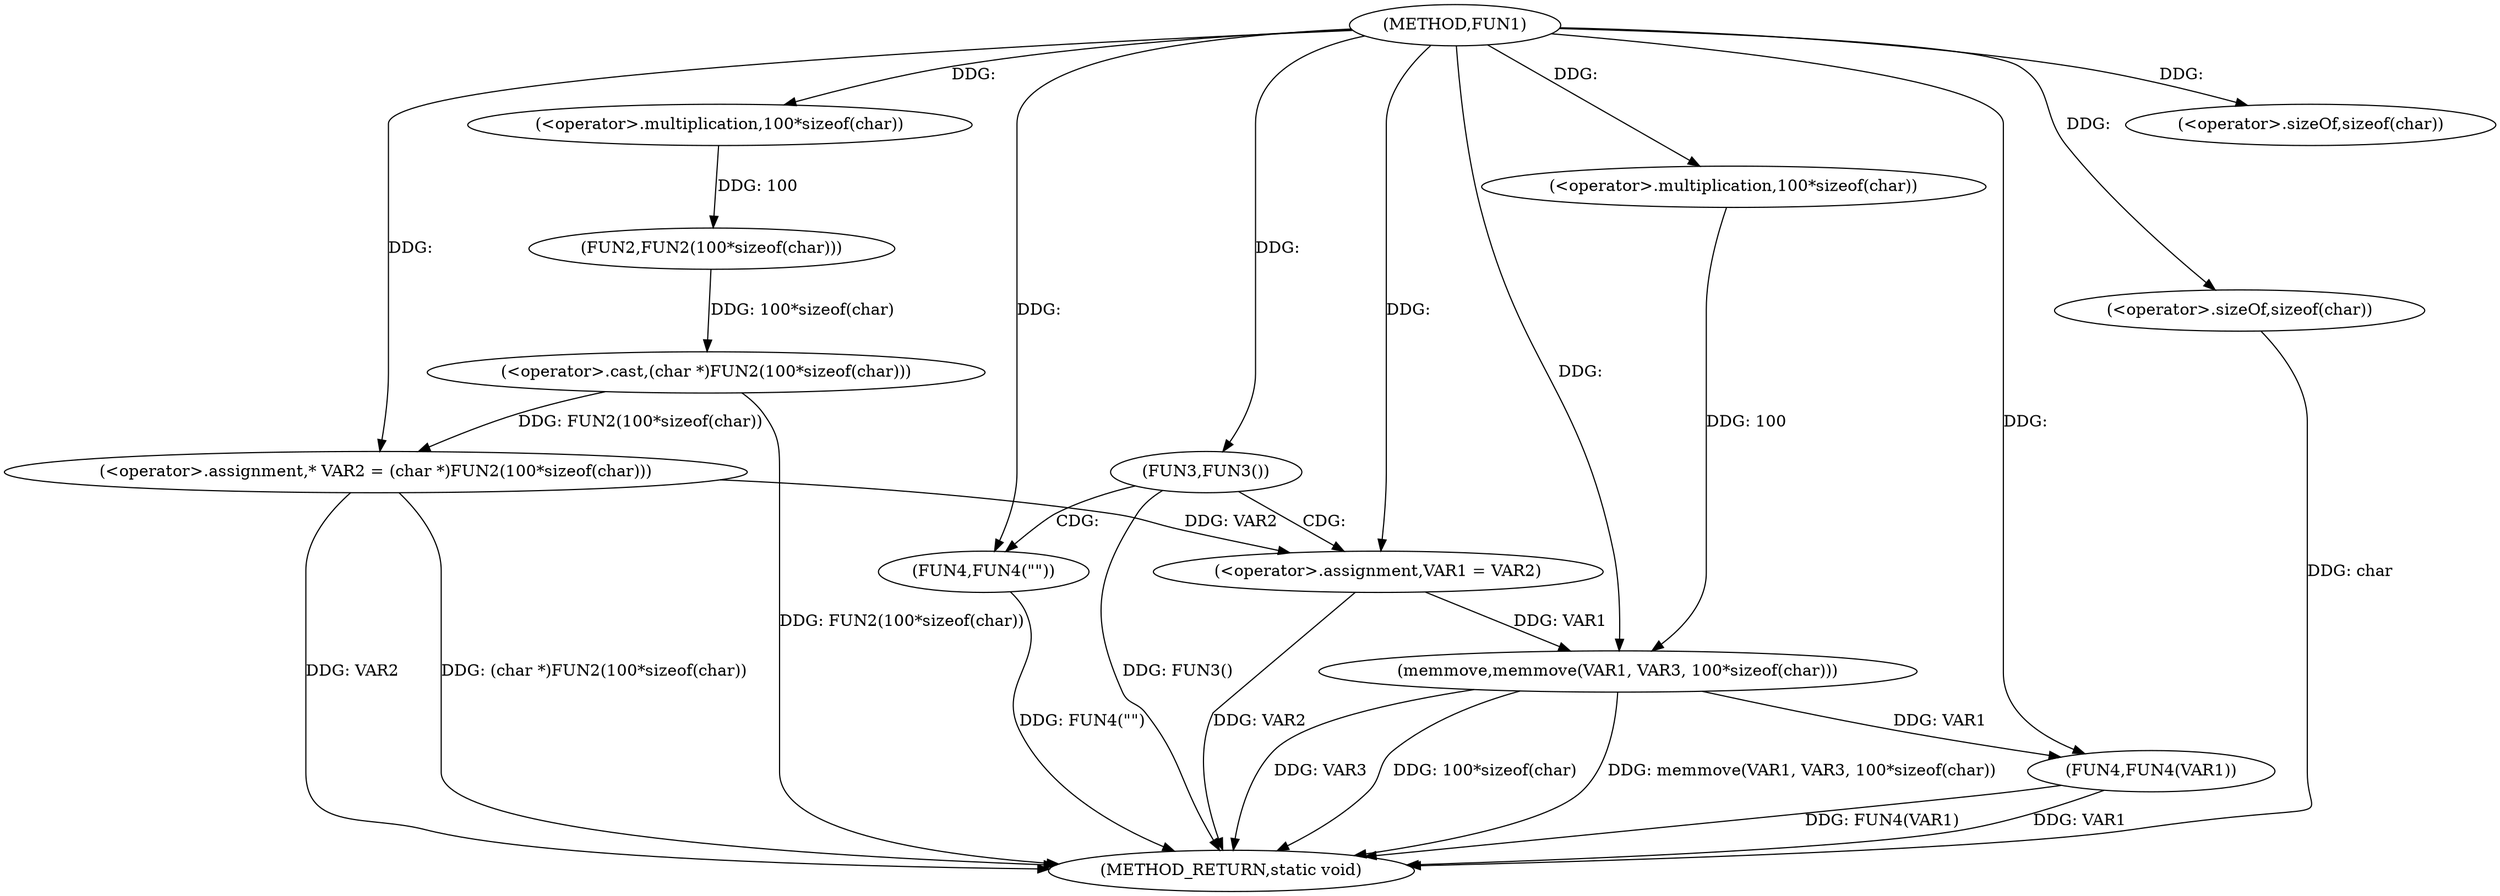 digraph FUN1 {  
"1000100" [label = "(METHOD,FUN1)" ]
"1000134" [label = "(METHOD_RETURN,static void)" ]
"1000104" [label = "(<operator>.assignment,* VAR2 = (char *)FUN2(100*sizeof(char)))" ]
"1000106" [label = "(<operator>.cast,(char *)FUN2(100*sizeof(char)))" ]
"1000108" [label = "(FUN2,FUN2(100*sizeof(char)))" ]
"1000109" [label = "(<operator>.multiplication,100*sizeof(char))" ]
"1000111" [label = "(<operator>.sizeOf,sizeof(char))" ]
"1000114" [label = "(FUN3,FUN3())" ]
"1000116" [label = "(FUN4,FUN4(\"\"))" ]
"1000120" [label = "(<operator>.assignment,VAR1 = VAR2)" ]
"1000125" [label = "(memmove,memmove(VAR1, VAR3, 100*sizeof(char)))" ]
"1000128" [label = "(<operator>.multiplication,100*sizeof(char))" ]
"1000130" [label = "(<operator>.sizeOf,sizeof(char))" ]
"1000132" [label = "(FUN4,FUN4(VAR1))" ]
  "1000125" -> "1000134"  [ label = "DDG: memmove(VAR1, VAR3, 100*sizeof(char))"] 
  "1000106" -> "1000134"  [ label = "DDG: FUN2(100*sizeof(char))"] 
  "1000104" -> "1000134"  [ label = "DDG: VAR2"] 
  "1000114" -> "1000134"  [ label = "DDG: FUN3()"] 
  "1000132" -> "1000134"  [ label = "DDG: FUN4(VAR1)"] 
  "1000125" -> "1000134"  [ label = "DDG: VAR3"] 
  "1000132" -> "1000134"  [ label = "DDG: VAR1"] 
  "1000120" -> "1000134"  [ label = "DDG: VAR2"] 
  "1000125" -> "1000134"  [ label = "DDG: 100*sizeof(char)"] 
  "1000116" -> "1000134"  [ label = "DDG: FUN4(\"\")"] 
  "1000104" -> "1000134"  [ label = "DDG: (char *)FUN2(100*sizeof(char))"] 
  "1000130" -> "1000134"  [ label = "DDG: char"] 
  "1000106" -> "1000104"  [ label = "DDG: FUN2(100*sizeof(char))"] 
  "1000100" -> "1000104"  [ label = "DDG: "] 
  "1000108" -> "1000106"  [ label = "DDG: 100*sizeof(char)"] 
  "1000109" -> "1000108"  [ label = "DDG: 100"] 
  "1000100" -> "1000109"  [ label = "DDG: "] 
  "1000100" -> "1000111"  [ label = "DDG: "] 
  "1000100" -> "1000114"  [ label = "DDG: "] 
  "1000100" -> "1000116"  [ label = "DDG: "] 
  "1000104" -> "1000120"  [ label = "DDG: VAR2"] 
  "1000100" -> "1000120"  [ label = "DDG: "] 
  "1000120" -> "1000125"  [ label = "DDG: VAR1"] 
  "1000100" -> "1000125"  [ label = "DDG: "] 
  "1000128" -> "1000125"  [ label = "DDG: 100"] 
  "1000100" -> "1000128"  [ label = "DDG: "] 
  "1000100" -> "1000130"  [ label = "DDG: "] 
  "1000125" -> "1000132"  [ label = "DDG: VAR1"] 
  "1000100" -> "1000132"  [ label = "DDG: "] 
  "1000114" -> "1000120"  [ label = "CDG: "] 
  "1000114" -> "1000116"  [ label = "CDG: "] 
}
